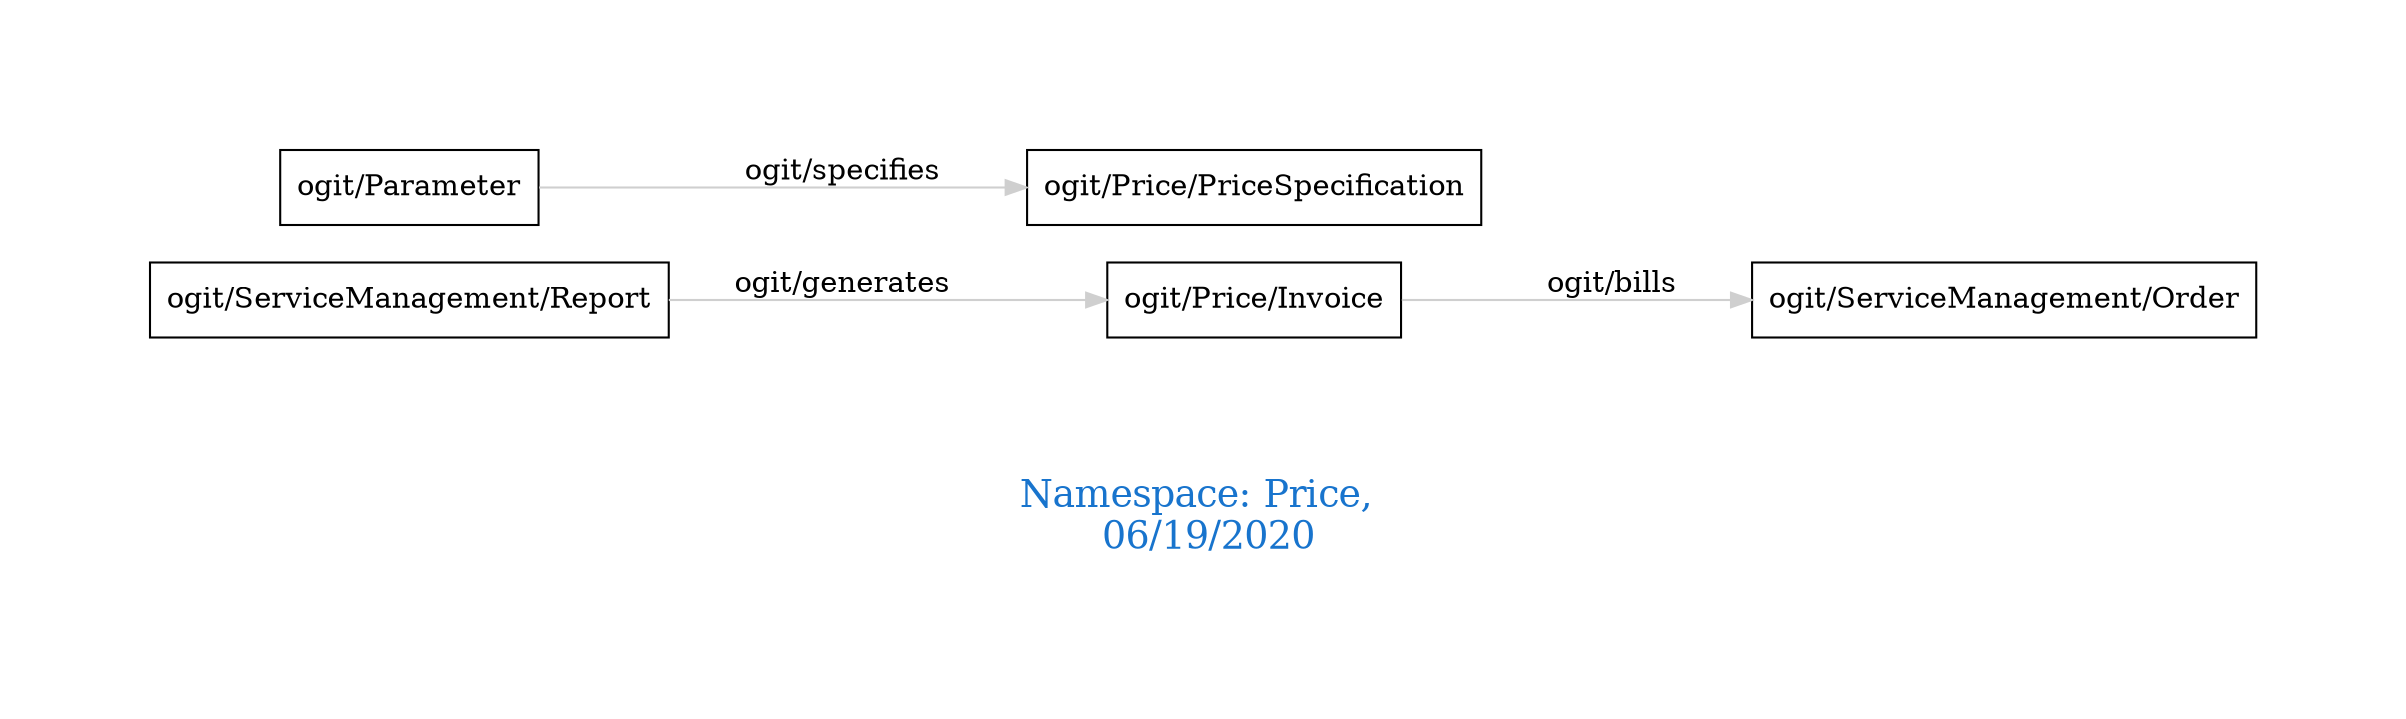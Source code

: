 digraph OGIT_ontology {
 graph [ rankdir= LR,pad=1 
fontsize = 18,
fontcolor= dodgerblue3,label = "\n\n\nNamespace: Price, \n 06/19/2020"];
node[shape=polygon];
edge [  color="gray81"];

   "ogit/Price/Invoice" -> "ogit/ServiceManagement/Order" [label="   ogit/bills    "];
   "ogit/ServiceManagement/Report" -> "ogit/Price/Invoice" [label="   ogit/generates    "];
   "ogit/Parameter" -> "ogit/Price/PriceSpecification" [label="   ogit/specifies    "];
}
